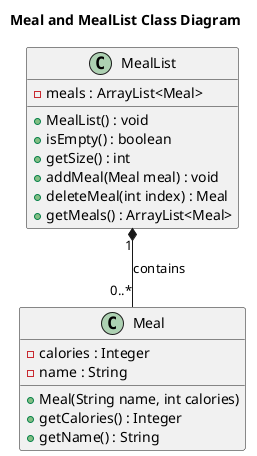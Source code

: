 @startuml
title Meal and MealList Class Diagram

class Meal {
    - calories : Integer
    - name : String
    + Meal(String name, int calories)
    + getCalories() : Integer
    + getName() : String
}

class MealList {
    - meals : ArrayList<Meal>
    + MealList() : void
    + isEmpty() : boolean
    + getSize() : int
    + addMeal(Meal meal) : void
    + deleteMeal(int index) : Meal
    + getMeals() : ArrayList<Meal>
}

MealList "1" *-- "0..*" Meal : contains

@enduml
